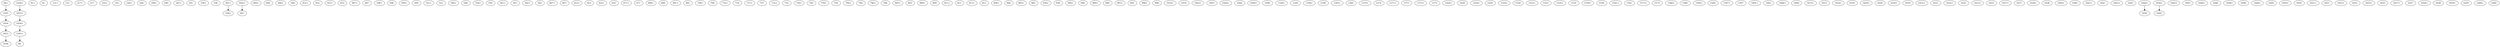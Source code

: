 digraph adj {
graph [k=96]
edge [d=-95]
"66+" [l=220]
"66-" [l=220]
"91+" [l=832]
"91-" [l=832]
"131+" [l=705]
"131-" [l=705]
"217+" [l=168]
"217-" [l=168]
"225+" [l=191]
"225-" [l=191]
"244+" [l=369]
"244-" [l=369]
"290+" [l=207]
"290-" [l=207]
"291+" [l=128]
"291-" [l=128]
"358+" [l=191]
"358-" [l=191]
"361+" [l=573]
"361-" [l=573]
"400+" [l=191]
"400-" [l=191]
"440+" [l=191]
"440-" [l=191]
"452+" [l=191]
"452-" [l=191]
"453+" [l=832]
"453-" [l=832]
"487+" [l=122]
"487-" [l=122]
"508+" [l=107]
"508-" [l=107]
"509+" [l=206]
"509-" [l=206]
"521+" [l=386]
"521-" [l=386]
"546+" [l=186]
"546-" [l=186]
"550+" [l=113]
"550-" [l=113]
"561+" [l=192]
"561-" [l=192]
"562+" [l=130]
"562-" [l=130]
"607+" [l=191]
"607-" [l=191]
"623+" [l=159]
"623-" [l=159]
"625+" [l=191]
"625-" [l=191]
"671+" [l=159]
"671-" [l=159]
"689+" [l=191]
"689-" [l=191]
"691+" [l=197]
"691-" [l=197]
"708+" [l=191]
"708-" [l=191]
"710+" [l=191]
"710-" [l=191]
"727+" [l=191]
"727-" [l=191]
"732+" [l=182]
"732-" [l=182]
"744+" [l=107]
"744-" [l=107]
"759+" [l=211]
"759-" [l=211]
"760+" [l=191]
"760-" [l=191]
"786+" [l=464]
"786-" [l=464]
"805+" [l=191]
"805-" [l=191]
"809+" [l=110]
"809-" [l=110]
"811+" [l=191]
"811-" [l=191]
"813+" [l=109]
"813-" [l=109]
"846+" [l=145]
"846-" [l=145]
"892+" [l=581]
"892-" [l=581]
"938+" [l=215]
"938-" [l=215]
"949+" [l=191]
"949-" [l=191]
"969+" [l=128]
"969-" [l=128]
"993+" [l=215]
"993-" [l=215]
"998+" [l=191]
"998-" [l=191]
"1010+" [l=206]
"1010-" [l=206]
"1043+" [l=104]
"1043-" [l=104]
"1044+" [l=191]
"1044-" [l=191]
"1049+" [l=182]
"1049-" [l=182]
"1149+" [l=191]
"1149-" [l=191]
"1258+" [l=104]
"1258-" [l=104]
"1265+" [l=191]
"1265-" [l=191]
"1274+" [l=191]
"1274-" [l=191]
"1371+" [l=189]
"1371-" [l=189]
"1373+" [l=191]
"1373-" [l=191]
"1429+" [l=217]
"1429-" [l=217]
"1430+" [l=191]
"1430-" [l=191]
"1520+" [l=195]
"1520-" [l=195]
"1523+" [l=166]
"1523-" [l=166]
"1535+" [l=8354]
"1535-" [l=8354]
"1545+" [l=1083]
"1545-" [l=1083]
"1559+" [l=1808]
"1559-" [l=1808]
"1561+" [l=86588]
"1561-" [l=86588]
"1573+" [l=791]
"1573-" [l=791]
"1580+" [l=790]
"1580-" [l=790]
"1594+" [l=1392]
"1594-" [l=1392]
"1597+" [l=230]
"1597-" [l=230]
"1601+" [l=725]
"1601-" [l=725]
"1606+" [l=67925]
"1606-" [l=67925]
"1615+" [l=209]
"1615-" [l=209]
"1616+" [l=191]
"1616-" [l=191]
"1629+" [l=786555]
"1629-" [l=786555]
"1630+" [l=266750]
"1630-" [l=266750]
"1631+" [l=136738]
"1631-" [l=136738]
"1632+" [l=56703]
"1632-" [l=56703]
"1633+" [l=152066]
"1633-" [l=152066]
"1636+" [l=142164]
"1636-" [l=142164]
"1637+" [l=29219]
"1637-" [l=29219]
"1638+" [l=593382]
"1638-" [l=593382]
"1640+" [l=830674]
"1640-" [l=830674]
"1641+" [l=182176]
"1641-" [l=182176]
"1642+" [l=33482]
"1642-" [l=33482]
"1643+" [l=4659]
"1643-" [l=4659]
"1644+" [l=8924]
"1644-" [l=8924]
"1645+" [l=323874]
"1645-" [l=323874]
"1646+" [l=13513]
"1646-" [l=13513]
"1648+" [l=600699]
"1648-" [l=600699]
"1649+" [l=136120]
"1649-" [l=136120]
"1650+" [l=13524]
"1650-" [l=13524]
"1651+" [l=63359]
"1651-" [l=63359]
"1652+" [l=131157]
"1652-" [l=131157]
"1653+" [l=31818]
"1653-" [l=31818]
"1654+" [l=27277]
"1654-" [l=27277]
"1655+" [l=6581]
"1655-" [l=6581]
"1656+" [l=11121]
"1656-" [l=11121]
"1657+" [l=4442]
"1657-" [l=4442]
"1658+" [l=4895]
"1658-" [l=4895]
"1659+" [l=4710]
"1659-" [l=4710]
"1660+" [l=230792]
"1660-" [l=230792]
"66+" -> "1545-" [d=97 e=97.0 n=0]
"361+" -> "1642-" [d=-143 e=48.9 n=22]
"1545+" -> "66-" [d=97 e=97.0 n=0]
"1545-" -> "1654-" [d=11 e=11.0 n=0]
"1636+" -> "1653+" [d=-31751 e=57.4 n=16]
"1642+" -> "361-" [d=-143 e=48.9 n=22]
"1644+" -> "1656-" [d=-2688 e=34.2 n=45]
"1653+" -> "1654+" [d=-27190 e=43.4 n=28]
"1653-" -> "1636-" [d=-31751 e=57.4 n=16]
"1654+" -> "1545+" [d=11 e=11.0 n=0]
"1654-" -> "1653-" [d=-27190 e=43.4 n=28]
"1656+" -> "1644-" [d=-2688 e=34.2 n=45]
}
